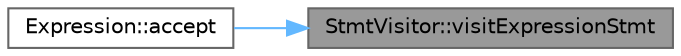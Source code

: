 digraph "StmtVisitor::visitExpressionStmt"
{
 // LATEX_PDF_SIZE
  bgcolor="transparent";
  edge [fontname=Helvetica,fontsize=10,labelfontname=Helvetica,labelfontsize=10];
  node [fontname=Helvetica,fontsize=10,shape=box,height=0.2,width=0.4];
  rankdir="RL";
  Node1 [id="Node000001",label="StmtVisitor::visitExpressionStmt",height=0.2,width=0.4,color="gray40", fillcolor="grey60", style="filled", fontcolor="black",tooltip=" "];
  Node1 -> Node2 [id="edge1_Node000001_Node000002",dir="back",color="steelblue1",style="solid",tooltip=" "];
  Node2 [id="Node000002",label="Expression::accept",height=0.2,width=0.4,color="grey40", fillcolor="white", style="filled",URL="$classExpression.html#a620bbc00abf6a14712dd59bee8ac8702",tooltip=" "];
}

